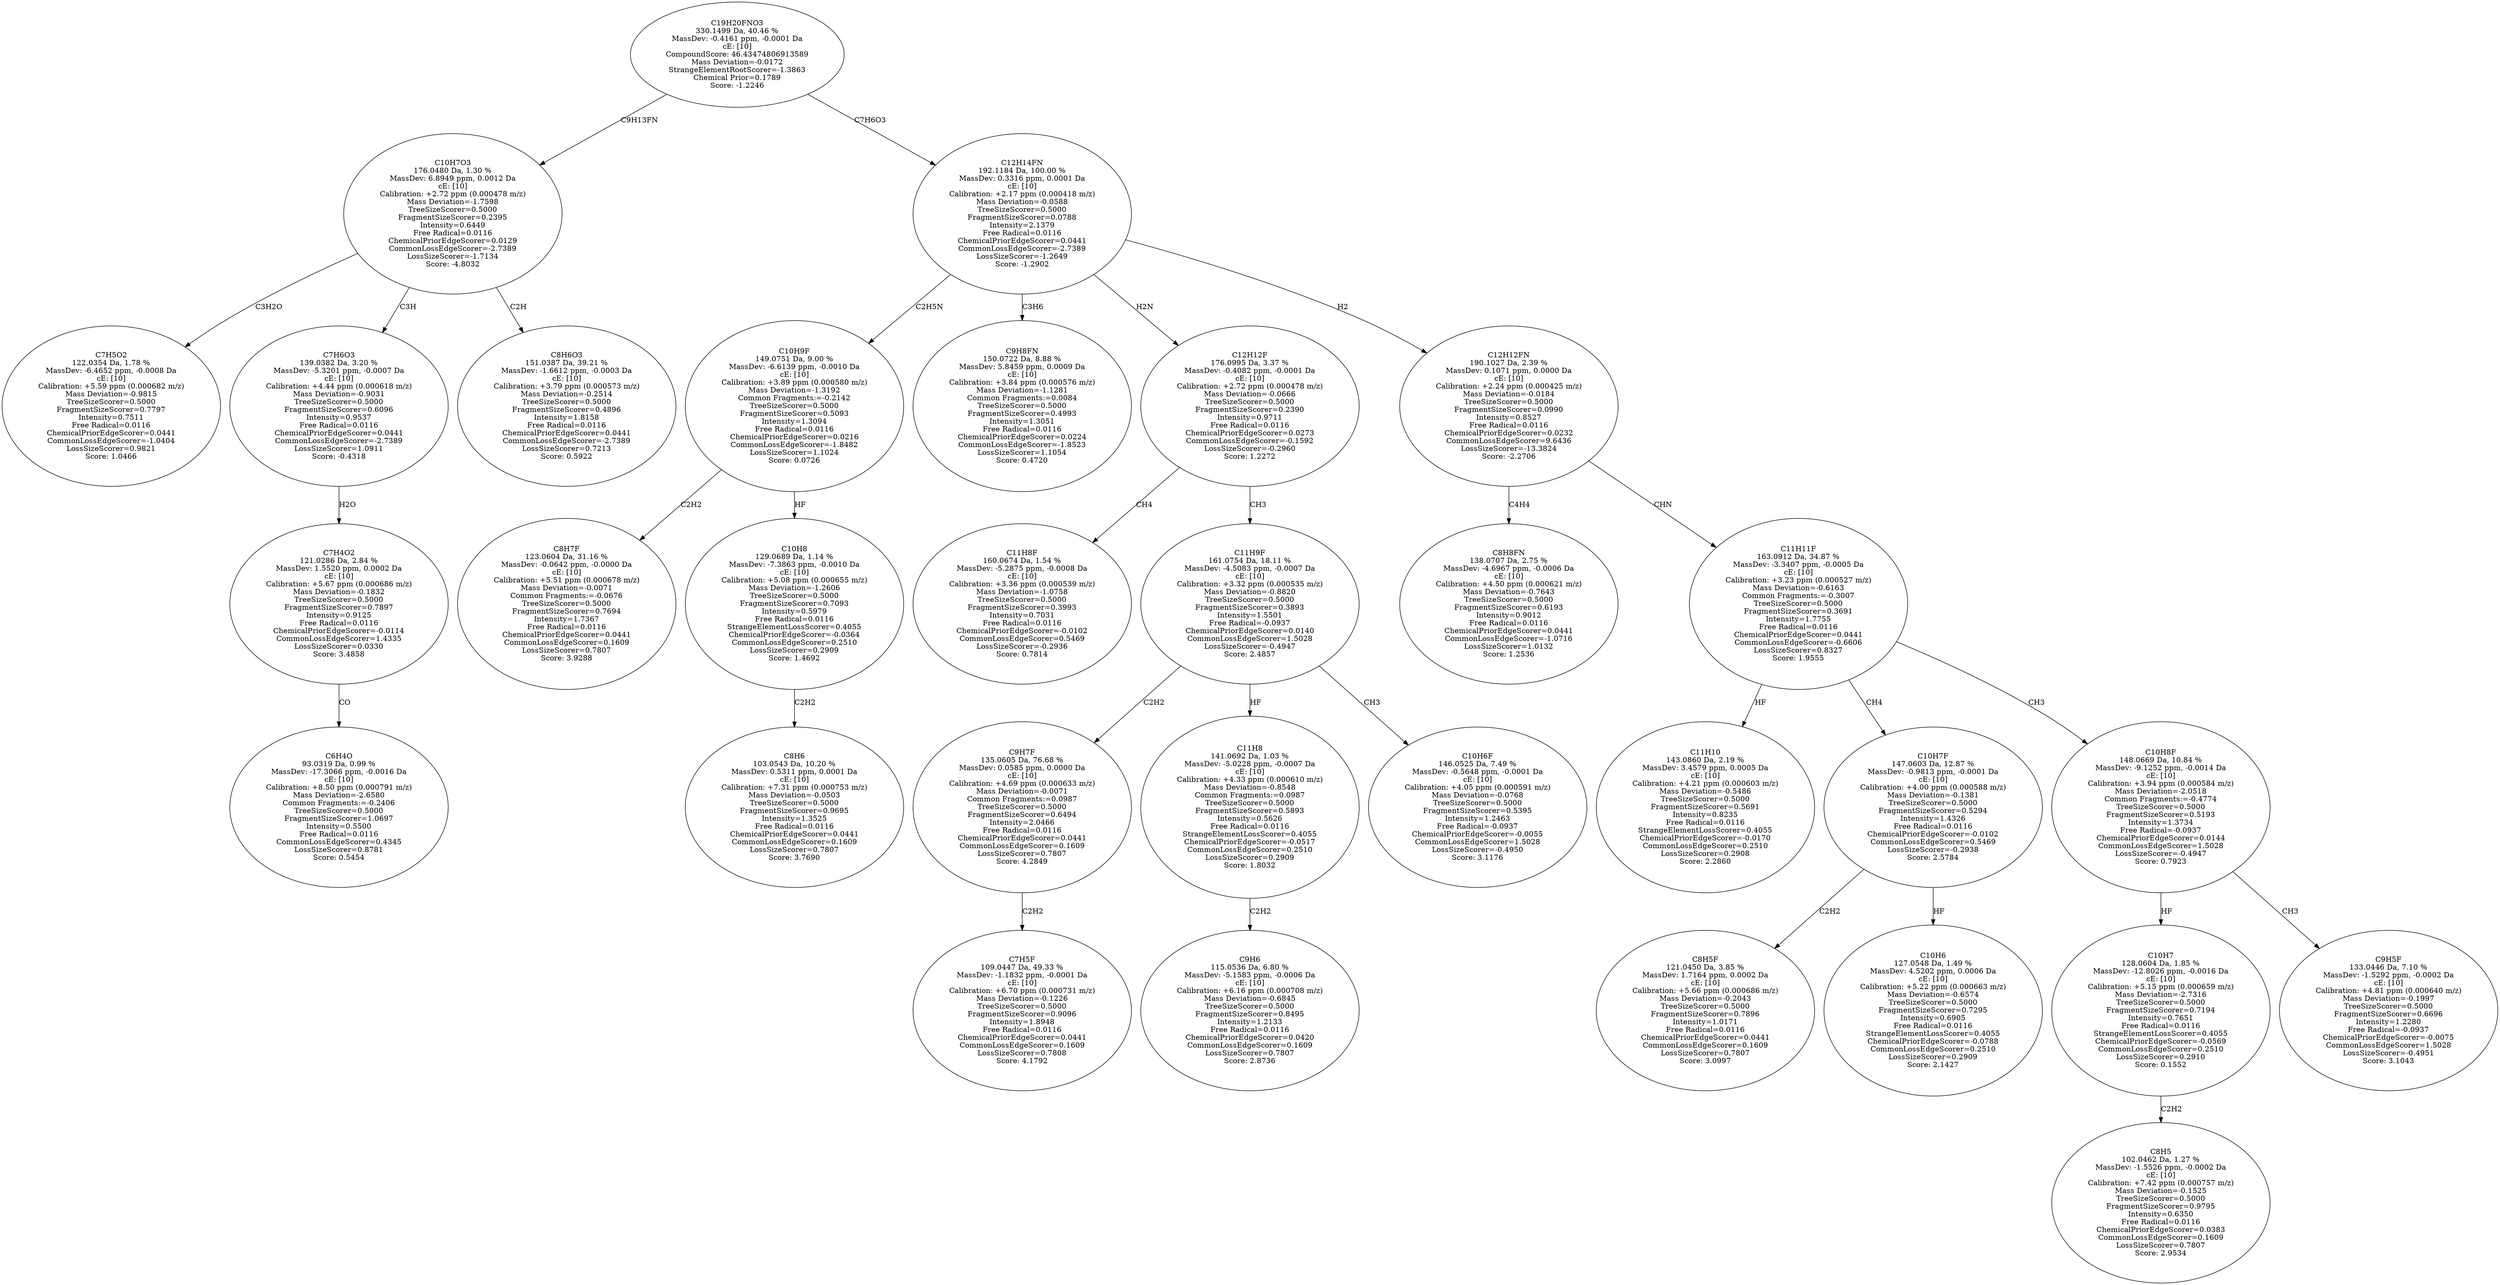 strict digraph {
v1 [label="C7H5O2\n122.0354 Da, 1.78 %\nMassDev: -6.4652 ppm, -0.0008 Da\ncE: [10]\nCalibration: +5.59 ppm (0.000682 m/z)\nMass Deviation=-0.9815\nTreeSizeScorer=0.5000\nFragmentSizeScorer=0.7797\nIntensity=0.7511\nFree Radical=0.0116\nChemicalPriorEdgeScorer=0.0441\nCommonLossEdgeScorer=-1.0404\nLossSizeScorer=0.9821\nScore: 1.0466"];
v2 [label="C6H4O\n93.0319 Da, 0.99 %\nMassDev: -17.3066 ppm, -0.0016 Da\ncE: [10]\nCalibration: +8.50 ppm (0.000791 m/z)\nMass Deviation=-2.6580\nCommon Fragments:=-0.2406\nTreeSizeScorer=0.5000\nFragmentSizeScorer=1.0697\nIntensity=0.5500\nFree Radical=0.0116\nCommonLossEdgeScorer=0.4345\nLossSizeScorer=0.8781\nScore: 0.5454"];
v3 [label="C7H4O2\n121.0286 Da, 2.84 %\nMassDev: 1.5520 ppm, 0.0002 Da\ncE: [10]\nCalibration: +5.67 ppm (0.000686 m/z)\nMass Deviation=-0.1832\nTreeSizeScorer=0.5000\nFragmentSizeScorer=0.7897\nIntensity=0.9125\nFree Radical=0.0116\nChemicalPriorEdgeScorer=-0.0114\nCommonLossEdgeScorer=1.4335\nLossSizeScorer=0.0330\nScore: 3.4858"];
v4 [label="C7H6O3\n139.0382 Da, 3.20 %\nMassDev: -5.3201 ppm, -0.0007 Da\ncE: [10]\nCalibration: +4.44 ppm (0.000618 m/z)\nMass Deviation=-0.9031\nTreeSizeScorer=0.5000\nFragmentSizeScorer=0.6096\nIntensity=0.9537\nFree Radical=0.0116\nChemicalPriorEdgeScorer=0.0441\nCommonLossEdgeScorer=-2.7389\nLossSizeScorer=1.0911\nScore: -0.4318"];
v5 [label="C8H6O3\n151.0387 Da, 39.21 %\nMassDev: -1.6612 ppm, -0.0003 Da\ncE: [10]\nCalibration: +3.79 ppm (0.000573 m/z)\nMass Deviation=-0.2514\nTreeSizeScorer=0.5000\nFragmentSizeScorer=0.4896\nIntensity=1.8158\nFree Radical=0.0116\nChemicalPriorEdgeScorer=0.0441\nCommonLossEdgeScorer=-2.7389\nLossSizeScorer=0.7213\nScore: 0.5922"];
v6 [label="C10H7O3\n176.0480 Da, 1.30 %\nMassDev: 6.8949 ppm, 0.0012 Da\ncE: [10]\nCalibration: +2.72 ppm (0.000478 m/z)\nMass Deviation=-1.7598\nTreeSizeScorer=0.5000\nFragmentSizeScorer=0.2395\nIntensity=0.6449\nFree Radical=0.0116\nChemicalPriorEdgeScorer=0.0129\nCommonLossEdgeScorer=-2.7389\nLossSizeScorer=-1.7134\nScore: -4.8032"];
v7 [label="C8H7F\n123.0604 Da, 31.16 %\nMassDev: -0.0642 ppm, -0.0000 Da\ncE: [10]\nCalibration: +5.51 ppm (0.000678 m/z)\nMass Deviation=-0.0071\nCommon Fragments:=-0.0676\nTreeSizeScorer=0.5000\nFragmentSizeScorer=0.7694\nIntensity=1.7367\nFree Radical=0.0116\nChemicalPriorEdgeScorer=0.0441\nCommonLossEdgeScorer=0.1609\nLossSizeScorer=0.7807\nScore: 3.9288"];
v8 [label="C8H6\n103.0543 Da, 10.20 %\nMassDev: 0.5311 ppm, 0.0001 Da\ncE: [10]\nCalibration: +7.31 ppm (0.000753 m/z)\nMass Deviation=-0.0503\nTreeSizeScorer=0.5000\nFragmentSizeScorer=0.9695\nIntensity=1.3525\nFree Radical=0.0116\nChemicalPriorEdgeScorer=0.0441\nCommonLossEdgeScorer=0.1609\nLossSizeScorer=0.7807\nScore: 3.7690"];
v9 [label="C10H8\n129.0689 Da, 1.14 %\nMassDev: -7.3863 ppm, -0.0010 Da\ncE: [10]\nCalibration: +5.08 ppm (0.000655 m/z)\nMass Deviation=-1.2606\nTreeSizeScorer=0.5000\nFragmentSizeScorer=0.7093\nIntensity=0.5979\nFree Radical=0.0116\nStrangeElementLossScorer=0.4055\nChemicalPriorEdgeScorer=-0.0364\nCommonLossEdgeScorer=0.2510\nLossSizeScorer=0.2909\nScore: 1.4692"];
v10 [label="C10H9F\n149.0751 Da, 9.00 %\nMassDev: -6.6139 ppm, -0.0010 Da\ncE: [10]\nCalibration: +3.89 ppm (0.000580 m/z)\nMass Deviation=-1.3192\nCommon Fragments:=-0.2142\nTreeSizeScorer=0.5000\nFragmentSizeScorer=0.5093\nIntensity=1.3094\nFree Radical=0.0116\nChemicalPriorEdgeScorer=0.0216\nCommonLossEdgeScorer=-1.8482\nLossSizeScorer=1.1024\nScore: 0.0726"];
v11 [label="C9H8FN\n150.0722 Da, 8.88 %\nMassDev: 5.8459 ppm, 0.0009 Da\ncE: [10]\nCalibration: +3.84 ppm (0.000576 m/z)\nMass Deviation=-1.1281\nCommon Fragments:=0.0084\nTreeSizeScorer=0.5000\nFragmentSizeScorer=0.4993\nIntensity=1.3051\nFree Radical=0.0116\nChemicalPriorEdgeScorer=0.0224\nCommonLossEdgeScorer=-1.8523\nLossSizeScorer=1.1054\nScore: 0.4720"];
v12 [label="C11H8F\n160.0674 Da, 1.54 %\nMassDev: -5.2875 ppm, -0.0008 Da\ncE: [10]\nCalibration: +3.36 ppm (0.000539 m/z)\nMass Deviation=-1.0758\nTreeSizeScorer=0.5000\nFragmentSizeScorer=0.3993\nIntensity=0.7031\nFree Radical=0.0116\nChemicalPriorEdgeScorer=-0.0102\nCommonLossEdgeScorer=0.5469\nLossSizeScorer=-0.2936\nScore: 0.7814"];
v13 [label="C7H5F\n109.0447 Da, 49.33 %\nMassDev: -1.1832 ppm, -0.0001 Da\ncE: [10]\nCalibration: +6.70 ppm (0.000731 m/z)\nMass Deviation=-0.1226\nTreeSizeScorer=0.5000\nFragmentSizeScorer=0.9096\nIntensity=1.8948\nFree Radical=0.0116\nChemicalPriorEdgeScorer=0.0441\nCommonLossEdgeScorer=0.1609\nLossSizeScorer=0.7808\nScore: 4.1792"];
v14 [label="C9H7F\n135.0605 Da, 76.68 %\nMassDev: 0.0585 ppm, 0.0000 Da\ncE: [10]\nCalibration: +4.69 ppm (0.000633 m/z)\nMass Deviation=-0.0071\nCommon Fragments:=0.0987\nTreeSizeScorer=0.5000\nFragmentSizeScorer=0.6494\nIntensity=2.0466\nFree Radical=0.0116\nChemicalPriorEdgeScorer=0.0441\nCommonLossEdgeScorer=0.1609\nLossSizeScorer=0.7807\nScore: 4.2849"];
v15 [label="C9H6\n115.0536 Da, 6.80 %\nMassDev: -5.1583 ppm, -0.0006 Da\ncE: [10]\nCalibration: +6.16 ppm (0.000708 m/z)\nMass Deviation=-0.6845\nTreeSizeScorer=0.5000\nFragmentSizeScorer=0.8495\nIntensity=1.2133\nFree Radical=0.0116\nChemicalPriorEdgeScorer=0.0420\nCommonLossEdgeScorer=0.1609\nLossSizeScorer=0.7807\nScore: 2.8736"];
v16 [label="C11H8\n141.0692 Da, 1.03 %\nMassDev: -5.0228 ppm, -0.0007 Da\ncE: [10]\nCalibration: +4.33 ppm (0.000610 m/z)\nMass Deviation=-0.8548\nCommon Fragments:=0.0987\nTreeSizeScorer=0.5000\nFragmentSizeScorer=0.5893\nIntensity=0.5626\nFree Radical=0.0116\nStrangeElementLossScorer=0.4055\nChemicalPriorEdgeScorer=-0.0517\nCommonLossEdgeScorer=0.2510\nLossSizeScorer=0.2909\nScore: 1.8032"];
v17 [label="C10H6F\n146.0525 Da, 7.49 %\nMassDev: -0.5648 ppm, -0.0001 Da\ncE: [10]\nCalibration: +4.05 ppm (0.000591 m/z)\nMass Deviation=-0.0768\nTreeSizeScorer=0.5000\nFragmentSizeScorer=0.5395\nIntensity=1.2463\nFree Radical=-0.0937\nChemicalPriorEdgeScorer=-0.0055\nCommonLossEdgeScorer=1.5028\nLossSizeScorer=-0.4950\nScore: 3.1176"];
v18 [label="C11H9F\n161.0754 Da, 18.11 %\nMassDev: -4.5083 ppm, -0.0007 Da\ncE: [10]\nCalibration: +3.32 ppm (0.000535 m/z)\nMass Deviation=-0.8820\nTreeSizeScorer=0.5000\nFragmentSizeScorer=0.3893\nIntensity=1.5501\nFree Radical=-0.0937\nChemicalPriorEdgeScorer=0.0140\nCommonLossEdgeScorer=1.5028\nLossSizeScorer=-0.4947\nScore: 2.4857"];
v19 [label="C12H12F\n176.0995 Da, 3.37 %\nMassDev: -0.4082 ppm, -0.0001 Da\ncE: [10]\nCalibration: +2.72 ppm (0.000478 m/z)\nMass Deviation=-0.0666\nTreeSizeScorer=0.5000\nFragmentSizeScorer=0.2390\nIntensity=0.9711\nFree Radical=0.0116\nChemicalPriorEdgeScorer=0.0273\nCommonLossEdgeScorer=-0.1592\nLossSizeScorer=-0.2960\nScore: 1.2272"];
v20 [label="C8H8FN\n138.0707 Da, 2.75 %\nMassDev: -4.6967 ppm, -0.0006 Da\ncE: [10]\nCalibration: +4.50 ppm (0.000621 m/z)\nMass Deviation=-0.7643\nTreeSizeScorer=0.5000\nFragmentSizeScorer=0.6193\nIntensity=0.9012\nFree Radical=0.0116\nChemicalPriorEdgeScorer=0.0441\nCommonLossEdgeScorer=-1.0716\nLossSizeScorer=1.0132\nScore: 1.2536"];
v21 [label="C11H10\n143.0860 Da, 2.19 %\nMassDev: 3.4579 ppm, 0.0005 Da\ncE: [10]\nCalibration: +4.21 ppm (0.000603 m/z)\nMass Deviation=-0.5486\nTreeSizeScorer=0.5000\nFragmentSizeScorer=0.5691\nIntensity=0.8235\nFree Radical=0.0116\nStrangeElementLossScorer=0.4055\nChemicalPriorEdgeScorer=-0.0170\nCommonLossEdgeScorer=0.2510\nLossSizeScorer=0.2908\nScore: 2.2860"];
v22 [label="C8H5F\n121.0450 Da, 3.85 %\nMassDev: 1.7164 ppm, 0.0002 Da\ncE: [10]\nCalibration: +5.66 ppm (0.000686 m/z)\nMass Deviation=-0.2043\nTreeSizeScorer=0.5000\nFragmentSizeScorer=0.7896\nIntensity=1.0171\nFree Radical=0.0116\nChemicalPriorEdgeScorer=0.0441\nCommonLossEdgeScorer=0.1609\nLossSizeScorer=0.7807\nScore: 3.0997"];
v23 [label="C10H6\n127.0548 Da, 1.49 %\nMassDev: 4.5202 ppm, 0.0006 Da\ncE: [10]\nCalibration: +5.22 ppm (0.000663 m/z)\nMass Deviation=-0.6574\nTreeSizeScorer=0.5000\nFragmentSizeScorer=0.7295\nIntensity=0.6905\nFree Radical=0.0116\nStrangeElementLossScorer=0.4055\nChemicalPriorEdgeScorer=-0.0788\nCommonLossEdgeScorer=0.2510\nLossSizeScorer=0.2909\nScore: 2.1427"];
v24 [label="C10H7F\n147.0603 Da, 12.87 %\nMassDev: -0.9813 ppm, -0.0001 Da\ncE: [10]\nCalibration: +4.00 ppm (0.000588 m/z)\nMass Deviation=-0.1381\nTreeSizeScorer=0.5000\nFragmentSizeScorer=0.5294\nIntensity=1.4326\nFree Radical=0.0116\nChemicalPriorEdgeScorer=-0.0102\nCommonLossEdgeScorer=0.5469\nLossSizeScorer=-0.2938\nScore: 2.5784"];
v25 [label="C8H5\n102.0462 Da, 1.27 %\nMassDev: -1.5526 ppm, -0.0002 Da\ncE: [10]\nCalibration: +7.42 ppm (0.000757 m/z)\nMass Deviation=-0.1525\nTreeSizeScorer=0.5000\nFragmentSizeScorer=0.9795\nIntensity=0.6350\nFree Radical=0.0116\nChemicalPriorEdgeScorer=0.0383\nCommonLossEdgeScorer=0.1609\nLossSizeScorer=0.7807\nScore: 2.9534"];
v26 [label="C10H7\n128.0604 Da, 1.85 %\nMassDev: -12.8026 ppm, -0.0016 Da\ncE: [10]\nCalibration: +5.15 ppm (0.000659 m/z)\nMass Deviation=-2.7316\nTreeSizeScorer=0.5000\nFragmentSizeScorer=0.7194\nIntensity=0.7651\nFree Radical=0.0116\nStrangeElementLossScorer=0.4055\nChemicalPriorEdgeScorer=-0.0569\nCommonLossEdgeScorer=0.2510\nLossSizeScorer=0.2910\nScore: 0.1552"];
v27 [label="C9H5F\n133.0446 Da, 7.10 %\nMassDev: -1.5292 ppm, -0.0002 Da\ncE: [10]\nCalibration: +4.81 ppm (0.000640 m/z)\nMass Deviation=-0.1997\nTreeSizeScorer=0.5000\nFragmentSizeScorer=0.6696\nIntensity=1.2280\nFree Radical=-0.0937\nChemicalPriorEdgeScorer=-0.0075\nCommonLossEdgeScorer=1.5028\nLossSizeScorer=-0.4951\nScore: 3.1043"];
v28 [label="C10H8F\n148.0669 Da, 10.84 %\nMassDev: -9.1252 ppm, -0.0014 Da\ncE: [10]\nCalibration: +3.94 ppm (0.000584 m/z)\nMass Deviation=-2.0518\nCommon Fragments:=-0.4774\nTreeSizeScorer=0.5000\nFragmentSizeScorer=0.5193\nIntensity=1.3734\nFree Radical=-0.0937\nChemicalPriorEdgeScorer=0.0144\nCommonLossEdgeScorer=1.5028\nLossSizeScorer=-0.4947\nScore: 0.7923"];
v29 [label="C11H11F\n163.0912 Da, 34.87 %\nMassDev: -3.3407 ppm, -0.0005 Da\ncE: [10]\nCalibration: +3.23 ppm (0.000527 m/z)\nMass Deviation=-0.6163\nCommon Fragments:=-0.3007\nTreeSizeScorer=0.5000\nFragmentSizeScorer=0.3691\nIntensity=1.7755\nFree Radical=0.0116\nChemicalPriorEdgeScorer=0.0441\nCommonLossEdgeScorer=-0.6606\nLossSizeScorer=0.8327\nScore: 1.9555"];
v30 [label="C12H12FN\n190.1027 Da, 2.39 %\nMassDev: 0.1071 ppm, 0.0000 Da\ncE: [10]\nCalibration: +2.24 ppm (0.000425 m/z)\nMass Deviation=-0.0184\nTreeSizeScorer=0.5000\nFragmentSizeScorer=0.0990\nIntensity=0.8527\nFree Radical=0.0116\nChemicalPriorEdgeScorer=0.0232\nCommonLossEdgeScorer=9.6436\nLossSizeScorer=-13.3824\nScore: -2.2706"];
v31 [label="C12H14FN\n192.1184 Da, 100.00 %\nMassDev: 0.3316 ppm, 0.0001 Da\ncE: [10]\nCalibration: +2.17 ppm (0.000418 m/z)\nMass Deviation=-0.0588\nTreeSizeScorer=0.5000\nFragmentSizeScorer=0.0788\nIntensity=2.1379\nFree Radical=0.0116\nChemicalPriorEdgeScorer=0.0441\nCommonLossEdgeScorer=-2.7389\nLossSizeScorer=-1.2649\nScore: -1.2902"];
v32 [label="C19H20FNO3\n330.1499 Da, 40.46 %\nMassDev: -0.4161 ppm, -0.0001 Da\ncE: [10]\nCompoundScore: 46.43474806913589\nMass Deviation=-0.0172\nStrangeElementRootScorer=-1.3863\nChemical Prior=0.1789\nScore: -1.2246"];
v6 -> v1 [label="C3H2O"];
v3 -> v2 [label="CO"];
v4 -> v3 [label="H2O"];
v6 -> v4 [label="C3H"];
v6 -> v5 [label="C2H"];
v32 -> v6 [label="C9H13FN"];
v10 -> v7 [label="C2H2"];
v9 -> v8 [label="C2H2"];
v10 -> v9 [label="HF"];
v31 -> v10 [label="C2H5N"];
v31 -> v11 [label="C3H6"];
v19 -> v12 [label="CH4"];
v14 -> v13 [label="C2H2"];
v18 -> v14 [label="C2H2"];
v16 -> v15 [label="C2H2"];
v18 -> v16 [label="HF"];
v18 -> v17 [label="CH3"];
v19 -> v18 [label="CH3"];
v31 -> v19 [label="H2N"];
v30 -> v20 [label="C4H4"];
v29 -> v21 [label="HF"];
v24 -> v22 [label="C2H2"];
v24 -> v23 [label="HF"];
v29 -> v24 [label="CH4"];
v26 -> v25 [label="C2H2"];
v28 -> v26 [label="HF"];
v28 -> v27 [label="CH3"];
v29 -> v28 [label="CH3"];
v30 -> v29 [label="CHN"];
v31 -> v30 [label="H2"];
v32 -> v31 [label="C7H6O3"];
}